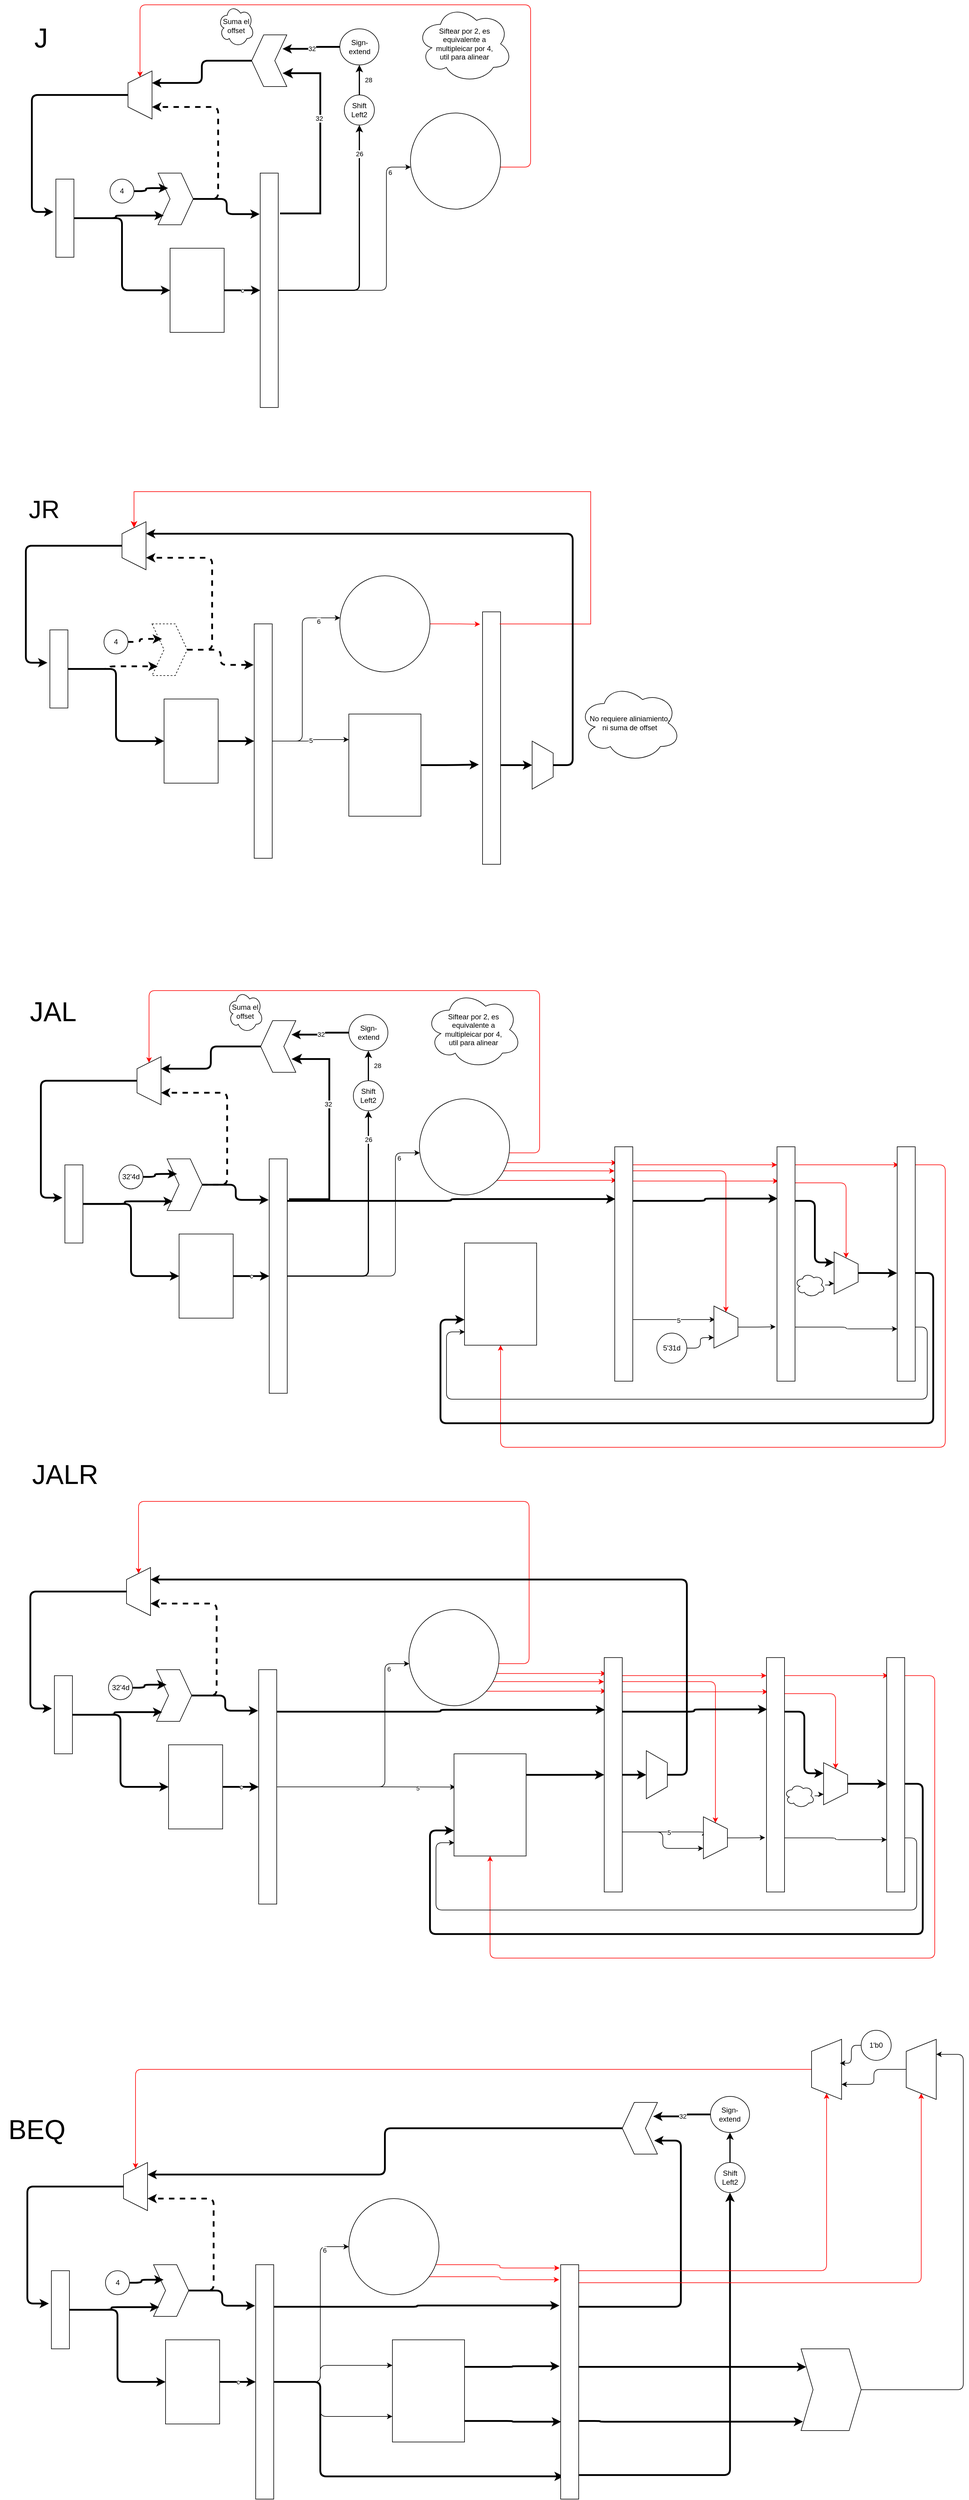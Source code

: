 <mxfile>
    <diagram id="Clc-EmOu-ant7V6aaL-I" name="Page-1">
        <mxGraphModel dx="2450" dy="1098" grid="1" gridSize="10" guides="1" tooltips="1" connect="1" arrows="1" fold="1" page="1" pageScale="1" pageWidth="850" pageHeight="1100" math="0" shadow="0">
            <root>
                <mxCell id="0"/>
                <mxCell id="1" parent="0"/>
                <mxCell id="11" value="c" style="edgeStyle=orthogonalEdgeStyle;html=1;strokeWidth=3;" parent="1" source="2" target="3" edge="1">
                    <mxGeometry relative="1" as="geometry"/>
                </mxCell>
                <mxCell id="2" value="" style="whiteSpace=wrap;html=1;" parent="1" vertex="1">
                    <mxGeometry x="270" y="415" width="90" height="140" as="geometry"/>
                </mxCell>
                <mxCell id="9" style="edgeStyle=orthogonalEdgeStyle;html=1;" parent="1" source="3" target="4" edge="1">
                    <mxGeometry relative="1" as="geometry">
                        <Array as="points">
                            <mxPoint x="630" y="485"/>
                            <mxPoint x="630" y="280"/>
                        </Array>
                    </mxGeometry>
                </mxCell>
                <mxCell id="33" value="6" style="edgeLabel;html=1;align=center;verticalAlign=middle;resizable=0;points=[];" parent="9" vertex="1" connectable="0">
                    <mxGeometry x="0.769" y="-6" relative="1" as="geometry">
                        <mxPoint as="offset"/>
                    </mxGeometry>
                </mxCell>
                <mxCell id="43" style="edgeStyle=orthogonalEdgeStyle;html=1;entryX=0.5;entryY=1;entryDx=0;entryDy=0;strokeColor=#000000;strokeWidth=2;" parent="1" source="3" target="40" edge="1">
                    <mxGeometry relative="1" as="geometry"/>
                </mxCell>
                <mxCell id="45" value="26" style="edgeLabel;html=1;align=center;verticalAlign=middle;resizable=0;points=[];" parent="43" vertex="1" connectable="0">
                    <mxGeometry x="0.766" relative="1" as="geometry">
                        <mxPoint as="offset"/>
                    </mxGeometry>
                </mxCell>
                <mxCell id="3" value="" style="whiteSpace=wrap;html=1;" parent="1" vertex="1">
                    <mxGeometry x="420" y="290" width="30" height="390" as="geometry"/>
                </mxCell>
                <mxCell id="24" style="edgeStyle=orthogonalEdgeStyle;html=1;entryX=1;entryY=0.5;entryDx=0;entryDy=0;strokeColor=#FF0000;" parent="1" source="4" target="5" edge="1">
                    <mxGeometry relative="1" as="geometry">
                        <mxPoint x="830" y="-70" as="targetPoint"/>
                        <Array as="points">
                            <mxPoint x="870" y="280"/>
                            <mxPoint x="870" y="10"/>
                            <mxPoint x="220" y="10"/>
                        </Array>
                    </mxGeometry>
                </mxCell>
                <mxCell id="4" value="" style="ellipse;whiteSpace=wrap;html=1;" parent="1" vertex="1">
                    <mxGeometry x="670" y="190" width="150" height="160" as="geometry"/>
                </mxCell>
                <mxCell id="26" style="edgeStyle=orthogonalEdgeStyle;html=1;strokeColor=#000000;entryX=-0.139;entryY=0.42;entryDx=0;entryDy=0;entryPerimeter=0;strokeWidth=3;" parent="1" source="5" target="16" edge="1">
                    <mxGeometry relative="1" as="geometry">
                        <mxPoint x="20" y="360" as="targetPoint"/>
                        <Array as="points">
                            <mxPoint x="40" y="160"/>
                            <mxPoint x="40" y="355"/>
                        </Array>
                    </mxGeometry>
                </mxCell>
                <mxCell id="5" value="" style="shape=trapezoid;perimeter=trapezoidPerimeter;whiteSpace=wrap;html=1;fixedSize=1;rotation=-90;" parent="1" vertex="1">
                    <mxGeometry x="180" y="140" width="80" height="40" as="geometry"/>
                </mxCell>
                <mxCell id="23" style="edgeStyle=orthogonalEdgeStyle;html=1;entryX=0.75;entryY=1;entryDx=0;entryDy=0;strokeWidth=3;" parent="1" source="6" target="5" edge="1">
                    <mxGeometry relative="1" as="geometry"/>
                </mxCell>
                <mxCell id="6" value="" style="shape=step;perimeter=stepPerimeter;whiteSpace=wrap;html=1;fixedSize=1;fontSize=9;direction=west;" parent="1" vertex="1">
                    <mxGeometry x="405.72" y="60" width="58.55" height="86" as="geometry"/>
                </mxCell>
                <mxCell id="13" value="" style="edgeStyle=segmentEdgeStyle;endArrow=classic;html=1;curved=0;rounded=0;endSize=8;startSize=8;sourcePerimeterSpacing=0;targetPerimeterSpacing=0;exitX=1.101;exitY=0.172;exitDx=0;exitDy=0;exitPerimeter=0;entryX=0.122;entryY=0.258;entryDx=0;entryDy=0;entryPerimeter=0;strokeWidth=3;" parent="1" source="3" target="6" edge="1">
                    <mxGeometry width="100" relative="1" as="geometry">
                        <mxPoint x="470" y="340" as="sourcePoint"/>
                        <mxPoint x="560" y="130" as="targetPoint"/>
                        <Array as="points">
                            <mxPoint x="520" y="357"/>
                            <mxPoint x="520" y="124"/>
                        </Array>
                    </mxGeometry>
                </mxCell>
                <mxCell id="32" value="32" style="edgeLabel;html=1;align=center;verticalAlign=middle;resizable=0;points=[];" parent="13" vertex="1" connectable="0">
                    <mxGeometry x="0.242" y="2" relative="1" as="geometry">
                        <mxPoint as="offset"/>
                    </mxGeometry>
                </mxCell>
                <mxCell id="18" style="edgeStyle=orthogonalEdgeStyle;html=1;entryX=-0.032;entryY=0.175;entryDx=0;entryDy=0;entryPerimeter=0;strokeWidth=3;" parent="1" source="15" target="3" edge="1">
                    <mxGeometry relative="1" as="geometry"/>
                </mxCell>
                <mxCell id="22" style="edgeStyle=orthogonalEdgeStyle;html=1;entryX=0.25;entryY=1;entryDx=0;entryDy=0;strokeWidth=3;dashed=1;" parent="1" source="15" target="5" edge="1">
                    <mxGeometry relative="1" as="geometry">
                        <mxPoint x="340" y="170" as="targetPoint"/>
                        <Array as="points">
                            <mxPoint x="350" y="333"/>
                            <mxPoint x="350" y="180"/>
                        </Array>
                    </mxGeometry>
                </mxCell>
                <mxCell id="15" value="" style="shape=step;perimeter=stepPerimeter;whiteSpace=wrap;html=1;fixedSize=1;fontSize=9;direction=west;rotation=-180;" parent="1" vertex="1">
                    <mxGeometry x="250.0" y="290" width="58.55" height="86" as="geometry"/>
                </mxCell>
                <mxCell id="17" style="edgeStyle=orthogonalEdgeStyle;html=1;entryX=0.161;entryY=0.821;entryDx=0;entryDy=0;entryPerimeter=0;strokeWidth=3;" parent="1" source="16" target="15" edge="1">
                    <mxGeometry relative="1" as="geometry"/>
                </mxCell>
                <mxCell id="25" style="edgeStyle=orthogonalEdgeStyle;html=1;strokeColor=#000000;strokeWidth=3;" parent="1" source="16" target="2" edge="1">
                    <mxGeometry relative="1" as="geometry">
                        <mxPoint x="190" y="480" as="targetPoint"/>
                    </mxGeometry>
                </mxCell>
                <mxCell id="16" value="" style="whiteSpace=wrap;html=1;" parent="1" vertex="1">
                    <mxGeometry x="80" y="300" width="30" height="130" as="geometry"/>
                </mxCell>
                <mxCell id="20" style="edgeStyle=orthogonalEdgeStyle;html=1;entryX=0.284;entryY=0.291;entryDx=0;entryDy=0;entryPerimeter=0;strokeWidth=3;" parent="1" source="19" target="15" edge="1">
                    <mxGeometry relative="1" as="geometry"/>
                </mxCell>
                <mxCell id="19" value="4" style="ellipse;whiteSpace=wrap;html=1;" parent="1" vertex="1">
                    <mxGeometry x="170" y="300" width="40" height="40" as="geometry"/>
                </mxCell>
                <mxCell id="37" value="Suma el offset" style="ellipse;shape=cloud;whiteSpace=wrap;html=1;" parent="1" vertex="1">
                    <mxGeometry x="350" y="10" width="60" height="70" as="geometry"/>
                </mxCell>
                <mxCell id="39" value="Siftear por 2, es&lt;br&gt;equivalente a &lt;br&gt;multipleicar por 4,&lt;br&gt;util para alinear" style="ellipse;shape=cloud;whiteSpace=wrap;html=1;" parent="1" vertex="1">
                    <mxGeometry x="680" y="10" width="160" height="130" as="geometry"/>
                </mxCell>
                <mxCell id="44" value="28" style="edgeStyle=orthogonalEdgeStyle;html=1;strokeColor=#000000;strokeWidth=2;" parent="1" source="40" target="41" edge="1">
                    <mxGeometry y="-15" relative="1" as="geometry">
                        <mxPoint as="offset"/>
                    </mxGeometry>
                </mxCell>
                <mxCell id="40" value="Shift Left2" style="ellipse;whiteSpace=wrap;html=1;" parent="1" vertex="1">
                    <mxGeometry x="560" y="160" width="50" height="50" as="geometry"/>
                </mxCell>
                <mxCell id="42" value="32" style="edgeStyle=orthogonalEdgeStyle;html=1;entryX=0.122;entryY=0.73;entryDx=0;entryDy=0;entryPerimeter=0;strokeColor=#000000;strokeWidth=3;" parent="1" source="41" target="6" edge="1">
                    <mxGeometry relative="1" as="geometry"/>
                </mxCell>
                <mxCell id="41" value="Sign-extend" style="ellipse;whiteSpace=wrap;html=1;" parent="1" vertex="1">
                    <mxGeometry x="552.5" y="50" width="65" height="60" as="geometry"/>
                </mxCell>
                <mxCell id="46" value="J" style="text;html=1;align=center;verticalAlign=middle;resizable=0;points=[];autosize=1;strokeColor=none;fillColor=none;fontSize=45;" parent="1" vertex="1">
                    <mxGeometry x="30" y="30" width="50" height="70" as="geometry"/>
                </mxCell>
                <mxCell id="47" style="edgeStyle=orthogonalEdgeStyle;html=1;strokeWidth=3;" parent="1" source="48" target="53" edge="1">
                    <mxGeometry relative="1" as="geometry"/>
                </mxCell>
                <mxCell id="48" value="" style="whiteSpace=wrap;html=1;" parent="1" vertex="1">
                    <mxGeometry x="260" y="1165" width="90" height="140" as="geometry"/>
                </mxCell>
                <mxCell id="49" style="edgeStyle=orthogonalEdgeStyle;html=1;" parent="1" source="53" target="55" edge="1">
                    <mxGeometry relative="1" as="geometry">
                        <Array as="points">
                            <mxPoint x="490" y="1235"/>
                            <mxPoint x="490" y="1030"/>
                        </Array>
                    </mxGeometry>
                </mxCell>
                <mxCell id="50" value="6" style="edgeLabel;html=1;align=center;verticalAlign=middle;resizable=0;points=[];" parent="49" vertex="1" connectable="0">
                    <mxGeometry x="0.769" y="-6" relative="1" as="geometry">
                        <mxPoint as="offset"/>
                    </mxGeometry>
                </mxCell>
                <mxCell id="80" value="5" style="edgeStyle=orthogonalEdgeStyle;html=1;entryX=0;entryY=0.25;entryDx=0;entryDy=0;strokeColor=#000000;strokeWidth=1;" parent="1" source="53" target="77" edge="1">
                    <mxGeometry relative="1" as="geometry"/>
                </mxCell>
                <mxCell id="53" value="" style="whiteSpace=wrap;html=1;" parent="1" vertex="1">
                    <mxGeometry x="410" y="1040" width="30" height="390" as="geometry"/>
                </mxCell>
                <mxCell id="79" style="edgeStyle=orthogonalEdgeStyle;html=1;entryX=-0.136;entryY=0.049;entryDx=0;entryDy=0;entryPerimeter=0;strokeColor=#FF0000;strokeWidth=1;" parent="1" source="55" target="78" edge="1">
                    <mxGeometry relative="1" as="geometry"/>
                </mxCell>
                <mxCell id="55" value="" style="ellipse;whiteSpace=wrap;html=1;" parent="1" vertex="1">
                    <mxGeometry x="552.5" y="960" width="150" height="160" as="geometry"/>
                </mxCell>
                <mxCell id="56" style="edgeStyle=orthogonalEdgeStyle;html=1;strokeColor=#000000;entryX=-0.139;entryY=0.42;entryDx=0;entryDy=0;entryPerimeter=0;strokeWidth=3;" parent="1" source="57" target="67" edge="1">
                    <mxGeometry relative="1" as="geometry">
                        <mxPoint x="10" y="1110" as="targetPoint"/>
                        <Array as="points">
                            <mxPoint x="30" y="910"/>
                            <mxPoint x="30" y="1105"/>
                        </Array>
                    </mxGeometry>
                </mxCell>
                <mxCell id="57" value="" style="shape=trapezoid;perimeter=trapezoidPerimeter;whiteSpace=wrap;html=1;fixedSize=1;rotation=-90;" parent="1" vertex="1">
                    <mxGeometry x="170" y="890" width="80" height="40" as="geometry"/>
                </mxCell>
                <mxCell id="62" style="edgeStyle=orthogonalEdgeStyle;html=1;entryX=-0.032;entryY=0.175;entryDx=0;entryDy=0;entryPerimeter=0;strokeWidth=3;dashed=1;" parent="1" source="64" target="53" edge="1">
                    <mxGeometry relative="1" as="geometry"/>
                </mxCell>
                <mxCell id="63" style="edgeStyle=orthogonalEdgeStyle;html=1;entryX=0.25;entryY=1;entryDx=0;entryDy=0;strokeWidth=3;dashed=1;" parent="1" source="64" target="57" edge="1">
                    <mxGeometry relative="1" as="geometry">
                        <mxPoint x="330" y="920" as="targetPoint"/>
                        <Array as="points">
                            <mxPoint x="340" y="1083"/>
                            <mxPoint x="340" y="930"/>
                        </Array>
                    </mxGeometry>
                </mxCell>
                <mxCell id="64" value="" style="shape=step;perimeter=stepPerimeter;whiteSpace=wrap;html=1;fixedSize=1;fontSize=9;direction=west;rotation=-180;dashed=1;" parent="1" vertex="1">
                    <mxGeometry x="240" y="1040" width="58.55" height="86" as="geometry"/>
                </mxCell>
                <mxCell id="65" style="edgeStyle=orthogonalEdgeStyle;html=1;entryX=0.161;entryY=0.821;entryDx=0;entryDy=0;entryPerimeter=0;strokeWidth=3;dashed=1;" parent="1" source="67" target="64" edge="1">
                    <mxGeometry relative="1" as="geometry"/>
                </mxCell>
                <mxCell id="66" style="edgeStyle=orthogonalEdgeStyle;html=1;strokeColor=#000000;strokeWidth=3;" parent="1" source="67" target="48" edge="1">
                    <mxGeometry relative="1" as="geometry">
                        <mxPoint x="180" y="1230" as="targetPoint"/>
                    </mxGeometry>
                </mxCell>
                <mxCell id="67" value="" style="whiteSpace=wrap;html=1;" parent="1" vertex="1">
                    <mxGeometry x="70" y="1050" width="30" height="130" as="geometry"/>
                </mxCell>
                <mxCell id="68" style="edgeStyle=orthogonalEdgeStyle;html=1;entryX=0.284;entryY=0.291;entryDx=0;entryDy=0;entryPerimeter=0;strokeWidth=3;dashed=1;" parent="1" source="69" target="64" edge="1">
                    <mxGeometry relative="1" as="geometry"/>
                </mxCell>
                <mxCell id="69" value="4" style="ellipse;whiteSpace=wrap;html=1;" parent="1" vertex="1">
                    <mxGeometry x="160" y="1050" width="40" height="40" as="geometry"/>
                </mxCell>
                <mxCell id="76" value="JR" style="text;html=1;align=center;verticalAlign=middle;resizable=0;points=[];autosize=1;strokeColor=none;fillColor=none;fontSize=42;" parent="1" vertex="1">
                    <mxGeometry x="25" y="820" width="70" height="60" as="geometry"/>
                </mxCell>
                <mxCell id="82" style="edgeStyle=orthogonalEdgeStyle;html=1;entryX=-0.205;entryY=0.605;entryDx=0;entryDy=0;entryPerimeter=0;strokeColor=#000000;strokeWidth=3;" parent="1" source="77" target="78" edge="1">
                    <mxGeometry relative="1" as="geometry"/>
                </mxCell>
                <mxCell id="77" value="" style="whiteSpace=wrap;html=1;" parent="1" vertex="1">
                    <mxGeometry x="567.5" y="1190" width="120" height="170" as="geometry"/>
                </mxCell>
                <mxCell id="90" style="edgeStyle=orthogonalEdgeStyle;html=1;entryX=0.5;entryY=1;entryDx=0;entryDy=0;strokeColor=#000000;strokeWidth=3;" parent="1" source="78" target="85" edge="1">
                    <mxGeometry relative="1" as="geometry">
                        <Array as="points">
                            <mxPoint x="830" y="1275"/>
                            <mxPoint x="830" y="1275"/>
                        </Array>
                    </mxGeometry>
                </mxCell>
                <mxCell id="78" value="" style="whiteSpace=wrap;html=1;" parent="1" vertex="1">
                    <mxGeometry x="790" y="1020" width="30" height="420" as="geometry"/>
                </mxCell>
                <mxCell id="84" value="" style="edgeStyle=segmentEdgeStyle;endArrow=classic;html=1;curved=0;rounded=0;endSize=8;startSize=8;sourcePerimeterSpacing=0;targetPerimeterSpacing=0;strokeColor=#FF0000;strokeWidth=1;exitX=0.947;exitY=0.048;exitDx=0;exitDy=0;exitPerimeter=0;" parent="1" source="78" target="57" edge="1">
                    <mxGeometry width="100" relative="1" as="geometry">
                        <mxPoint x="850" y="1040" as="sourcePoint"/>
                        <mxPoint x="210" y="820" as="targetPoint"/>
                        <Array as="points">
                            <mxPoint x="970" y="1040"/>
                            <mxPoint x="970" y="820"/>
                            <mxPoint x="210" y="820"/>
                        </Array>
                    </mxGeometry>
                </mxCell>
                <mxCell id="91" style="edgeStyle=orthogonalEdgeStyle;html=1;strokeColor=#000000;strokeWidth=3;entryX=0.75;entryY=1;entryDx=0;entryDy=0;" parent="1" source="85" target="57" edge="1">
                    <mxGeometry relative="1" as="geometry">
                        <mxPoint x="600" y="880" as="targetPoint"/>
                        <Array as="points">
                            <mxPoint x="940" y="1275"/>
                            <mxPoint x="940" y="890"/>
                        </Array>
                    </mxGeometry>
                </mxCell>
                <mxCell id="85" value="" style="shape=trapezoid;perimeter=trapezoidPerimeter;whiteSpace=wrap;html=1;fixedSize=1;rotation=90;" parent="1" vertex="1">
                    <mxGeometry x="850" y="1257.5" width="80" height="35" as="geometry"/>
                </mxCell>
                <mxCell id="92" value="No requiere aliniamiento,&lt;br&gt;ni suma de offset" style="ellipse;shape=cloud;whiteSpace=wrap;html=1;" parent="1" vertex="1">
                    <mxGeometry x="950" y="1140" width="170" height="130" as="geometry"/>
                </mxCell>
                <mxCell id="162" value="c" style="edgeStyle=orthogonalEdgeStyle;html=1;strokeWidth=3;" parent="1" source="163" target="168" edge="1">
                    <mxGeometry relative="1" as="geometry"/>
                </mxCell>
                <mxCell id="163" value="" style="whiteSpace=wrap;html=1;" parent="1" vertex="1">
                    <mxGeometry x="285" y="2055.14" width="90" height="140" as="geometry"/>
                </mxCell>
                <mxCell id="164" style="edgeStyle=orthogonalEdgeStyle;html=1;" parent="1" source="168" target="170" edge="1">
                    <mxGeometry relative="1" as="geometry">
                        <Array as="points">
                            <mxPoint x="645" y="2125.14"/>
                            <mxPoint x="645" y="1920.14"/>
                        </Array>
                    </mxGeometry>
                </mxCell>
                <mxCell id="165" value="6" style="edgeLabel;html=1;align=center;verticalAlign=middle;resizable=0;points=[];" parent="164" vertex="1" connectable="0">
                    <mxGeometry x="0.769" y="-6" relative="1" as="geometry">
                        <mxPoint as="offset"/>
                    </mxGeometry>
                </mxCell>
                <mxCell id="166" style="edgeStyle=orthogonalEdgeStyle;html=1;entryX=0.5;entryY=1;entryDx=0;entryDy=0;strokeColor=#000000;strokeWidth=2;" parent="1" source="168" target="188" edge="1">
                    <mxGeometry relative="1" as="geometry"/>
                </mxCell>
                <mxCell id="167" value="26" style="edgeLabel;html=1;align=center;verticalAlign=middle;resizable=0;points=[];" parent="166" vertex="1" connectable="0">
                    <mxGeometry x="0.766" relative="1" as="geometry">
                        <mxPoint as="offset"/>
                    </mxGeometry>
                </mxCell>
                <mxCell id="219" style="edgeStyle=orthogonalEdgeStyle;html=1;entryX=0.04;entryY=0.223;entryDx=0;entryDy=0;entryPerimeter=0;strokeColor=#000000;strokeWidth=3;" parent="1" source="168" target="192" edge="1">
                    <mxGeometry relative="1" as="geometry">
                        <Array as="points">
                            <mxPoint x="738" y="2000"/>
                            <mxPoint x="738" y="1997"/>
                        </Array>
                    </mxGeometry>
                </mxCell>
                <mxCell id="168" value="" style="whiteSpace=wrap;html=1;" parent="1" vertex="1">
                    <mxGeometry x="435" y="1930.14" width="30" height="390" as="geometry"/>
                </mxCell>
                <mxCell id="169" style="edgeStyle=orthogonalEdgeStyle;html=1;entryX=1;entryY=0.5;entryDx=0;entryDy=0;strokeColor=#FF0000;" parent="1" source="170" target="172" edge="1">
                    <mxGeometry relative="1" as="geometry">
                        <mxPoint x="845" y="1570.14" as="targetPoint"/>
                        <Array as="points">
                            <mxPoint x="885" y="1920.14"/>
                            <mxPoint x="885" y="1650.14"/>
                            <mxPoint x="235" y="1650.14"/>
                        </Array>
                    </mxGeometry>
                </mxCell>
                <mxCell id="193" style="edgeStyle=orthogonalEdgeStyle;html=1;entryX=-0.012;entryY=0.103;entryDx=0;entryDy=0;entryPerimeter=0;strokeColor=#FF0000;" parent="1" source="170" target="192" edge="1">
                    <mxGeometry relative="1" as="geometry">
                        <Array as="points">
                            <mxPoint x="900" y="1950"/>
                            <mxPoint x="900" y="1950"/>
                        </Array>
                    </mxGeometry>
                </mxCell>
                <mxCell id="208" style="edgeStyle=orthogonalEdgeStyle;html=1;entryX=0.102;entryY=0.068;entryDx=0;entryDy=0;entryPerimeter=0;strokeColor=#FF0000;" parent="1" source="170" target="192" edge="1">
                    <mxGeometry relative="1" as="geometry">
                        <Array as="points">
                            <mxPoint x="922" y="1937"/>
                        </Array>
                    </mxGeometry>
                </mxCell>
                <mxCell id="213" style="edgeStyle=orthogonalEdgeStyle;html=1;entryX=0.105;entryY=0.143;entryDx=0;entryDy=0;entryPerimeter=0;strokeColor=#FF0000;" parent="1" source="170" target="192" edge="1">
                    <mxGeometry relative="1" as="geometry">
                        <Array as="points">
                            <mxPoint x="880" y="1966"/>
                            <mxPoint x="880" y="1966"/>
                        </Array>
                    </mxGeometry>
                </mxCell>
                <mxCell id="170" value="" style="ellipse;whiteSpace=wrap;html=1;" parent="1" vertex="1">
                    <mxGeometry x="685" y="1830.14" width="150" height="160" as="geometry"/>
                </mxCell>
                <mxCell id="171" style="edgeStyle=orthogonalEdgeStyle;html=1;strokeColor=#000000;entryX=-0.139;entryY=0.42;entryDx=0;entryDy=0;entryPerimeter=0;strokeWidth=3;" parent="1" source="172" target="182" edge="1">
                    <mxGeometry relative="1" as="geometry">
                        <mxPoint x="35" y="2000.14" as="targetPoint"/>
                        <Array as="points">
                            <mxPoint x="55" y="1800.14"/>
                            <mxPoint x="55" y="1995.14"/>
                        </Array>
                    </mxGeometry>
                </mxCell>
                <mxCell id="172" value="" style="shape=trapezoid;perimeter=trapezoidPerimeter;whiteSpace=wrap;html=1;fixedSize=1;rotation=-90;" parent="1" vertex="1">
                    <mxGeometry x="195" y="1780.14" width="80" height="40" as="geometry"/>
                </mxCell>
                <mxCell id="173" style="edgeStyle=orthogonalEdgeStyle;html=1;entryX=0.75;entryY=1;entryDx=0;entryDy=0;strokeWidth=3;" parent="1" source="174" target="172" edge="1">
                    <mxGeometry relative="1" as="geometry"/>
                </mxCell>
                <mxCell id="174" value="" style="shape=step;perimeter=stepPerimeter;whiteSpace=wrap;html=1;fixedSize=1;fontSize=9;direction=west;" parent="1" vertex="1">
                    <mxGeometry x="420.72" y="1700.14" width="58.55" height="86" as="geometry"/>
                </mxCell>
                <mxCell id="175" value="" style="edgeStyle=segmentEdgeStyle;endArrow=classic;html=1;curved=0;rounded=0;endSize=8;startSize=8;sourcePerimeterSpacing=0;targetPerimeterSpacing=0;exitX=1.101;exitY=0.172;exitDx=0;exitDy=0;exitPerimeter=0;entryX=0.122;entryY=0.258;entryDx=0;entryDy=0;entryPerimeter=0;strokeWidth=3;" parent="1" source="168" target="174" edge="1">
                    <mxGeometry width="100" relative="1" as="geometry">
                        <mxPoint x="485" y="1980.14" as="sourcePoint"/>
                        <mxPoint x="575" y="1770.14" as="targetPoint"/>
                        <Array as="points">
                            <mxPoint x="535" y="1997.14"/>
                            <mxPoint x="535" y="1764.14"/>
                        </Array>
                    </mxGeometry>
                </mxCell>
                <mxCell id="176" value="32" style="edgeLabel;html=1;align=center;verticalAlign=middle;resizable=0;points=[];" parent="175" vertex="1" connectable="0">
                    <mxGeometry x="0.242" y="2" relative="1" as="geometry">
                        <mxPoint as="offset"/>
                    </mxGeometry>
                </mxCell>
                <mxCell id="177" style="edgeStyle=orthogonalEdgeStyle;html=1;entryX=-0.032;entryY=0.175;entryDx=0;entryDy=0;entryPerimeter=0;strokeWidth=3;" parent="1" source="179" target="168" edge="1">
                    <mxGeometry relative="1" as="geometry"/>
                </mxCell>
                <mxCell id="178" style="edgeStyle=orthogonalEdgeStyle;html=1;entryX=0.25;entryY=1;entryDx=0;entryDy=0;strokeWidth=3;dashed=1;" parent="1" source="179" target="172" edge="1">
                    <mxGeometry relative="1" as="geometry">
                        <mxPoint x="355" y="1810.14" as="targetPoint"/>
                        <Array as="points">
                            <mxPoint x="365" y="1973.14"/>
                            <mxPoint x="365" y="1820.14"/>
                        </Array>
                    </mxGeometry>
                </mxCell>
                <mxCell id="179" value="" style="shape=step;perimeter=stepPerimeter;whiteSpace=wrap;html=1;fixedSize=1;fontSize=9;direction=west;rotation=-180;" parent="1" vertex="1">
                    <mxGeometry x="265" y="1930.14" width="58.55" height="86" as="geometry"/>
                </mxCell>
                <mxCell id="180" style="edgeStyle=orthogonalEdgeStyle;html=1;entryX=0.161;entryY=0.821;entryDx=0;entryDy=0;entryPerimeter=0;strokeWidth=3;" parent="1" source="182" target="179" edge="1">
                    <mxGeometry relative="1" as="geometry"/>
                </mxCell>
                <mxCell id="181" style="edgeStyle=orthogonalEdgeStyle;html=1;strokeColor=#000000;strokeWidth=3;" parent="1" source="182" target="163" edge="1">
                    <mxGeometry relative="1" as="geometry">
                        <mxPoint x="205" y="2120.14" as="targetPoint"/>
                    </mxGeometry>
                </mxCell>
                <mxCell id="182" value="" style="whiteSpace=wrap;html=1;" parent="1" vertex="1">
                    <mxGeometry x="95" y="1940.14" width="30" height="130" as="geometry"/>
                </mxCell>
                <mxCell id="183" style="edgeStyle=orthogonalEdgeStyle;html=1;entryX=0.284;entryY=0.291;entryDx=0;entryDy=0;entryPerimeter=0;strokeWidth=3;" parent="1" source="184" target="179" edge="1">
                    <mxGeometry relative="1" as="geometry"/>
                </mxCell>
                <mxCell id="184" value="32'4d" style="ellipse;whiteSpace=wrap;html=1;" parent="1" vertex="1">
                    <mxGeometry x="185" y="1940.14" width="40" height="40" as="geometry"/>
                </mxCell>
                <mxCell id="185" value="Suma el offset" style="ellipse;shape=cloud;whiteSpace=wrap;html=1;" parent="1" vertex="1">
                    <mxGeometry x="365" y="1650.14" width="60" height="70" as="geometry"/>
                </mxCell>
                <mxCell id="186" value="Siftear por 2, es&lt;br&gt;equivalente a &lt;br&gt;multipleicar por 4,&lt;br&gt;util para alinear" style="ellipse;shape=cloud;whiteSpace=wrap;html=1;" parent="1" vertex="1">
                    <mxGeometry x="695" y="1650.14" width="160" height="130" as="geometry"/>
                </mxCell>
                <mxCell id="187" value="28" style="edgeStyle=orthogonalEdgeStyle;html=1;strokeColor=#000000;strokeWidth=2;" parent="1" source="188" target="190" edge="1">
                    <mxGeometry y="-15" relative="1" as="geometry">
                        <mxPoint as="offset"/>
                    </mxGeometry>
                </mxCell>
                <mxCell id="188" value="Shift Left2" style="ellipse;whiteSpace=wrap;html=1;" parent="1" vertex="1">
                    <mxGeometry x="575" y="1800.14" width="50" height="50" as="geometry"/>
                </mxCell>
                <mxCell id="189" value="32" style="edgeStyle=orthogonalEdgeStyle;html=1;entryX=0.122;entryY=0.73;entryDx=0;entryDy=0;entryPerimeter=0;strokeColor=#000000;strokeWidth=3;" parent="1" source="190" target="174" edge="1">
                    <mxGeometry relative="1" as="geometry"/>
                </mxCell>
                <mxCell id="190" value="Sign-extend" style="ellipse;whiteSpace=wrap;html=1;" parent="1" vertex="1">
                    <mxGeometry x="567.5" y="1690.14" width="65" height="60" as="geometry"/>
                </mxCell>
                <mxCell id="191" value="JAL" style="text;html=1;align=center;verticalAlign=middle;resizable=0;points=[];autosize=1;strokeColor=none;fillColor=none;fontSize=45;" parent="1" vertex="1">
                    <mxGeometry x="25" y="1650.14" width="100" height="70" as="geometry"/>
                </mxCell>
                <mxCell id="198" style="edgeStyle=orthogonalEdgeStyle;html=1;entryX=0;entryY=0.5;entryDx=0;entryDy=0;strokeColor=#FF0000;" parent="1" source="192" target="196" edge="1">
                    <mxGeometry relative="1" as="geometry">
                        <Array as="points">
                            <mxPoint x="1195" y="1950"/>
                        </Array>
                    </mxGeometry>
                </mxCell>
                <mxCell id="200" style="edgeStyle=orthogonalEdgeStyle;html=1;entryX=0.321;entryY=0.953;entryDx=0;entryDy=0;entryPerimeter=0;strokeColor=#000000;" parent="1" source="192" target="196" edge="1">
                    <mxGeometry relative="1" as="geometry">
                        <Array as="points">
                            <mxPoint x="1108" y="2197"/>
                        </Array>
                    </mxGeometry>
                </mxCell>
                <mxCell id="201" value="5" style="edgeLabel;html=1;align=center;verticalAlign=middle;resizable=0;points=[];" parent="200" vertex="1" connectable="0">
                    <mxGeometry x="0.102" y="-1" relative="1" as="geometry">
                        <mxPoint as="offset"/>
                    </mxGeometry>
                </mxCell>
                <mxCell id="209" style="edgeStyle=orthogonalEdgeStyle;html=1;entryX=0;entryY=0.077;entryDx=0;entryDy=0;entryPerimeter=0;strokeColor=#FF0000;" parent="1" source="192" target="194" edge="1">
                    <mxGeometry relative="1" as="geometry">
                        <Array as="points">
                            <mxPoint x="1100" y="1940"/>
                            <mxPoint x="1100" y="1940"/>
                        </Array>
                    </mxGeometry>
                </mxCell>
                <mxCell id="215" style="edgeStyle=orthogonalEdgeStyle;html=1;entryX=0.073;entryY=0.146;entryDx=0;entryDy=0;entryPerimeter=0;strokeColor=#FF0000;" parent="1" source="192" target="194" edge="1">
                    <mxGeometry relative="1" as="geometry">
                        <Array as="points">
                            <mxPoint x="1100" y="1967"/>
                            <mxPoint x="1100" y="1967"/>
                        </Array>
                    </mxGeometry>
                </mxCell>
                <mxCell id="220" style="edgeStyle=orthogonalEdgeStyle;html=1;entryX=0.04;entryY=0.221;entryDx=0;entryDy=0;entryPerimeter=0;strokeColor=#000000;strokeWidth=3;" parent="1" source="192" target="194" edge="1">
                    <mxGeometry relative="1" as="geometry">
                        <Array as="points">
                            <mxPoint x="1160" y="2000"/>
                            <mxPoint x="1160" y="1996"/>
                        </Array>
                    </mxGeometry>
                </mxCell>
                <mxCell id="192" value="" style="whiteSpace=wrap;html=1;" parent="1" vertex="1">
                    <mxGeometry x="1010" y="1910" width="30" height="390" as="geometry"/>
                </mxCell>
                <mxCell id="207" style="edgeStyle=orthogonalEdgeStyle;html=1;strokeColor=#000000;entryX=0.006;entryY=0.777;entryDx=0;entryDy=0;entryPerimeter=0;" parent="1" source="194" target="206" edge="1">
                    <mxGeometry relative="1" as="geometry">
                        <mxPoint x="1460" y="2210" as="targetPoint"/>
                        <Array as="points">
                            <mxPoint x="1395" y="2210"/>
                            <mxPoint x="1395" y="2213"/>
                        </Array>
                    </mxGeometry>
                </mxCell>
                <mxCell id="210" style="edgeStyle=orthogonalEdgeStyle;html=1;entryX=0.093;entryY=0.077;entryDx=0;entryDy=0;entryPerimeter=0;strokeColor=#FF0000;" parent="1" source="194" target="206" edge="1">
                    <mxGeometry relative="1" as="geometry">
                        <Array as="points">
                            <mxPoint x="1350" y="1940"/>
                            <mxPoint x="1350" y="1940"/>
                        </Array>
                    </mxGeometry>
                </mxCell>
                <mxCell id="217" style="edgeStyle=orthogonalEdgeStyle;html=1;entryX=0;entryY=0.5;entryDx=0;entryDy=0;strokeColor=#FF0000;" parent="1" source="194" target="216" edge="1">
                    <mxGeometry relative="1" as="geometry">
                        <Array as="points">
                            <mxPoint x="1395" y="1970"/>
                        </Array>
                    </mxGeometry>
                </mxCell>
                <mxCell id="221" style="edgeStyle=orthogonalEdgeStyle;html=1;entryX=0.25;entryY=1;entryDx=0;entryDy=0;strokeColor=#000000;strokeWidth=3;" parent="1" source="194" target="216" edge="1">
                    <mxGeometry relative="1" as="geometry">
                        <Array as="points">
                            <mxPoint x="1343" y="2000"/>
                            <mxPoint x="1343" y="2103"/>
                        </Array>
                    </mxGeometry>
                </mxCell>
                <mxCell id="194" value="" style="whiteSpace=wrap;html=1;" parent="1" vertex="1">
                    <mxGeometry x="1280" y="1910" width="30" height="390" as="geometry"/>
                </mxCell>
                <mxCell id="204" style="edgeStyle=orthogonalEdgeStyle;html=1;entryX=-0.076;entryY=0.768;entryDx=0;entryDy=0;entryPerimeter=0;strokeColor=#000000;" parent="1" source="196" target="194" edge="1">
                    <mxGeometry relative="1" as="geometry"/>
                </mxCell>
                <mxCell id="196" value="" style="shape=trapezoid;perimeter=trapezoidPerimeter;whiteSpace=wrap;html=1;fixedSize=1;rotation=90;" parent="1" vertex="1">
                    <mxGeometry x="1160" y="2190" width="70" height="40" as="geometry"/>
                </mxCell>
                <mxCell id="203" style="edgeStyle=orthogonalEdgeStyle;html=1;entryX=0.75;entryY=1;entryDx=0;entryDy=0;strokeColor=#000000;" parent="1" source="202" target="196" edge="1">
                    <mxGeometry relative="1" as="geometry"/>
                </mxCell>
                <mxCell id="202" value="5'31d" style="ellipse;whiteSpace=wrap;html=1;" parent="1" vertex="1">
                    <mxGeometry x="1080" y="2220" width="50" height="50" as="geometry"/>
                </mxCell>
                <mxCell id="212" style="edgeStyle=orthogonalEdgeStyle;html=1;entryX=0.5;entryY=1;entryDx=0;entryDy=0;strokeColor=#FF0000;" parent="1" source="206" target="211" edge="1">
                    <mxGeometry relative="1" as="geometry">
                        <Array as="points">
                            <mxPoint x="1560" y="1940"/>
                            <mxPoint x="1560" y="2410"/>
                            <mxPoint x="820" y="2410"/>
                        </Array>
                    </mxGeometry>
                </mxCell>
                <mxCell id="223" style="edgeStyle=orthogonalEdgeStyle;html=1;entryX=0;entryY=0.75;entryDx=0;entryDy=0;strokeColor=#000000;strokeWidth=3;" parent="1" source="206" target="211" edge="1">
                    <mxGeometry relative="1" as="geometry">
                        <Array as="points">
                            <mxPoint x="1540" y="2120"/>
                            <mxPoint x="1540" y="2370"/>
                            <mxPoint x="720" y="2370"/>
                            <mxPoint x="720" y="2198"/>
                        </Array>
                    </mxGeometry>
                </mxCell>
                <mxCell id="225" style="edgeStyle=orthogonalEdgeStyle;html=1;entryX=0.005;entryY=0.87;entryDx=0;entryDy=0;entryPerimeter=0;strokeColor=#000000;strokeWidth=1;" parent="1" source="206" target="211" edge="1">
                    <mxGeometry relative="1" as="geometry">
                        <Array as="points">
                            <mxPoint x="1530" y="2210"/>
                            <mxPoint x="1530" y="2330"/>
                            <mxPoint x="730" y="2330"/>
                            <mxPoint x="730" y="2218"/>
                        </Array>
                    </mxGeometry>
                </mxCell>
                <mxCell id="206" value="" style="whiteSpace=wrap;html=1;" parent="1" vertex="1">
                    <mxGeometry x="1480" y="1910" width="30" height="390" as="geometry"/>
                </mxCell>
                <mxCell id="211" value="" style="whiteSpace=wrap;html=1;" parent="1" vertex="1">
                    <mxGeometry x="760" y="2070.14" width="120" height="170" as="geometry"/>
                </mxCell>
                <mxCell id="222" style="edgeStyle=orthogonalEdgeStyle;html=1;entryX=-0.005;entryY=0.539;entryDx=0;entryDy=0;entryPerimeter=0;strokeColor=#000000;strokeWidth=3;" parent="1" source="216" target="206" edge="1">
                    <mxGeometry relative="1" as="geometry"/>
                </mxCell>
                <mxCell id="216" value="" style="shape=trapezoid;perimeter=trapezoidPerimeter;whiteSpace=wrap;html=1;fixedSize=1;rotation=90;" parent="1" vertex="1">
                    <mxGeometry x="1360" y="2100" width="70" height="40" as="geometry"/>
                </mxCell>
                <mxCell id="226" style="edgeStyle=orthogonalEdgeStyle;html=1;entryX=0.75;entryY=1;entryDx=0;entryDy=0;strokeColor=#000000;strokeWidth=1;" parent="1" source="218" target="216" edge="1">
                    <mxGeometry relative="1" as="geometry"/>
                </mxCell>
                <mxCell id="218" value="" style="ellipse;shape=cloud;whiteSpace=wrap;html=1;" parent="1" vertex="1">
                    <mxGeometry x="1310" y="2120" width="50" height="40" as="geometry"/>
                </mxCell>
                <mxCell id="262" value="c" style="edgeStyle=orthogonalEdgeStyle;html=1;strokeWidth=3;" parent="1" source="263" target="269" edge="1">
                    <mxGeometry relative="1" as="geometry"/>
                </mxCell>
                <mxCell id="263" value="" style="whiteSpace=wrap;html=1;" parent="1" vertex="1">
                    <mxGeometry x="267.5" y="2905" width="90" height="140" as="geometry"/>
                </mxCell>
                <mxCell id="264" style="edgeStyle=orthogonalEdgeStyle;html=1;" parent="1" source="269" target="274" edge="1">
                    <mxGeometry relative="1" as="geometry">
                        <Array as="points">
                            <mxPoint x="627.5" y="2975"/>
                            <mxPoint x="627.5" y="2770"/>
                        </Array>
                    </mxGeometry>
                </mxCell>
                <mxCell id="265" value="6" style="edgeLabel;html=1;align=center;verticalAlign=middle;resizable=0;points=[];" parent="264" vertex="1" connectable="0">
                    <mxGeometry x="0.769" y="-6" relative="1" as="geometry">
                        <mxPoint as="offset"/>
                    </mxGeometry>
                </mxCell>
                <mxCell id="268" style="edgeStyle=orthogonalEdgeStyle;html=1;entryX=0.04;entryY=0.223;entryDx=0;entryDy=0;entryPerimeter=0;strokeColor=#000000;strokeWidth=3;" parent="1" source="269" target="302" edge="1">
                    <mxGeometry relative="1" as="geometry">
                        <Array as="points">
                            <mxPoint x="720.5" y="2849.86"/>
                            <mxPoint x="720.5" y="2846.86"/>
                        </Array>
                    </mxGeometry>
                </mxCell>
                <mxCell id="322" style="edgeStyle=orthogonalEdgeStyle;html=1;entryX=0.02;entryY=0.325;entryDx=0;entryDy=0;entryPerimeter=0;strokeColor=#000000;strokeWidth=1;fontSize=10;" parent="1" source="269" target="316" edge="1">
                    <mxGeometry relative="1" as="geometry"/>
                </mxCell>
                <mxCell id="323" value="5" style="edgeLabel;html=1;align=center;verticalAlign=middle;resizable=0;points=[];fontSize=10;" parent="322" vertex="1" connectable="0">
                    <mxGeometry x="0.568" y="-1" relative="1" as="geometry">
                        <mxPoint x="1" as="offset"/>
                    </mxGeometry>
                </mxCell>
                <mxCell id="269" value="" style="whiteSpace=wrap;html=1;" parent="1" vertex="1">
                    <mxGeometry x="417.5" y="2780" width="30" height="390" as="geometry"/>
                </mxCell>
                <mxCell id="270" style="edgeStyle=orthogonalEdgeStyle;html=1;entryX=1;entryY=0.5;entryDx=0;entryDy=0;strokeColor=#FF0000;" parent="1" source="274" target="276" edge="1">
                    <mxGeometry relative="1" as="geometry">
                        <mxPoint x="827.5" y="2420" as="targetPoint"/>
                        <Array as="points">
                            <mxPoint x="867.5" y="2770"/>
                            <mxPoint x="867.5" y="2500"/>
                            <mxPoint x="217.5" y="2500"/>
                        </Array>
                    </mxGeometry>
                </mxCell>
                <mxCell id="271" style="edgeStyle=orthogonalEdgeStyle;html=1;entryX=-0.012;entryY=0.103;entryDx=0;entryDy=0;entryPerimeter=0;strokeColor=#FF0000;" parent="1" source="274" target="302" edge="1">
                    <mxGeometry relative="1" as="geometry">
                        <Array as="points">
                            <mxPoint x="882.5" y="2799.86"/>
                            <mxPoint x="882.5" y="2799.86"/>
                        </Array>
                    </mxGeometry>
                </mxCell>
                <mxCell id="272" style="edgeStyle=orthogonalEdgeStyle;html=1;entryX=0.102;entryY=0.068;entryDx=0;entryDy=0;entryPerimeter=0;strokeColor=#FF0000;" parent="1" source="274" target="302" edge="1">
                    <mxGeometry relative="1" as="geometry">
                        <Array as="points">
                            <mxPoint x="904.5" y="2786.86"/>
                        </Array>
                    </mxGeometry>
                </mxCell>
                <mxCell id="273" style="edgeStyle=orthogonalEdgeStyle;html=1;entryX=0.105;entryY=0.143;entryDx=0;entryDy=0;entryPerimeter=0;strokeColor=#FF0000;" parent="1" source="274" target="302" edge="1">
                    <mxGeometry relative="1" as="geometry">
                        <Array as="points">
                            <mxPoint x="862.5" y="2815.86"/>
                            <mxPoint x="862.5" y="2815.86"/>
                        </Array>
                    </mxGeometry>
                </mxCell>
                <mxCell id="274" value="" style="ellipse;whiteSpace=wrap;html=1;" parent="1" vertex="1">
                    <mxGeometry x="667.5" y="2680" width="150" height="160" as="geometry"/>
                </mxCell>
                <mxCell id="275" style="edgeStyle=orthogonalEdgeStyle;html=1;strokeColor=#000000;entryX=-0.139;entryY=0.42;entryDx=0;entryDy=0;entryPerimeter=0;strokeWidth=3;" parent="1" source="276" target="286" edge="1">
                    <mxGeometry relative="1" as="geometry">
                        <mxPoint x="17.5" y="2850" as="targetPoint"/>
                        <Array as="points">
                            <mxPoint x="37.5" y="2650"/>
                            <mxPoint x="37.5" y="2845"/>
                        </Array>
                    </mxGeometry>
                </mxCell>
                <mxCell id="276" value="" style="shape=trapezoid;perimeter=trapezoidPerimeter;whiteSpace=wrap;html=1;fixedSize=1;rotation=-90;" parent="1" vertex="1">
                    <mxGeometry x="177.5" y="2630" width="80" height="40" as="geometry"/>
                </mxCell>
                <mxCell id="281" style="edgeStyle=orthogonalEdgeStyle;html=1;entryX=-0.032;entryY=0.175;entryDx=0;entryDy=0;entryPerimeter=0;strokeWidth=3;" parent="1" source="283" target="269" edge="1">
                    <mxGeometry relative="1" as="geometry"/>
                </mxCell>
                <mxCell id="282" style="edgeStyle=orthogonalEdgeStyle;html=1;entryX=0.25;entryY=1;entryDx=0;entryDy=0;strokeWidth=3;dashed=1;" parent="1" source="283" target="276" edge="1">
                    <mxGeometry relative="1" as="geometry">
                        <mxPoint x="337.5" y="2660" as="targetPoint"/>
                        <Array as="points">
                            <mxPoint x="347.5" y="2823"/>
                            <mxPoint x="347.5" y="2670"/>
                        </Array>
                    </mxGeometry>
                </mxCell>
                <mxCell id="283" value="" style="shape=step;perimeter=stepPerimeter;whiteSpace=wrap;html=1;fixedSize=1;fontSize=9;direction=west;rotation=-180;" parent="1" vertex="1">
                    <mxGeometry x="247.5" y="2780" width="58.55" height="86" as="geometry"/>
                </mxCell>
                <mxCell id="284" style="edgeStyle=orthogonalEdgeStyle;html=1;entryX=0.161;entryY=0.821;entryDx=0;entryDy=0;entryPerimeter=0;strokeWidth=3;" parent="1" source="286" target="283" edge="1">
                    <mxGeometry relative="1" as="geometry"/>
                </mxCell>
                <mxCell id="285" style="edgeStyle=orthogonalEdgeStyle;html=1;strokeColor=#000000;strokeWidth=3;" parent="1" source="286" target="263" edge="1">
                    <mxGeometry relative="1" as="geometry">
                        <mxPoint x="187.5" y="2970" as="targetPoint"/>
                    </mxGeometry>
                </mxCell>
                <mxCell id="286" value="" style="whiteSpace=wrap;html=1;" parent="1" vertex="1">
                    <mxGeometry x="77.5" y="2790" width="30" height="130" as="geometry"/>
                </mxCell>
                <mxCell id="287" style="edgeStyle=orthogonalEdgeStyle;html=1;entryX=0.284;entryY=0.291;entryDx=0;entryDy=0;entryPerimeter=0;strokeWidth=3;" parent="1" source="288" target="283" edge="1">
                    <mxGeometry relative="1" as="geometry"/>
                </mxCell>
                <mxCell id="288" value="32'4d" style="ellipse;whiteSpace=wrap;html=1;" parent="1" vertex="1">
                    <mxGeometry x="167.5" y="2790" width="40" height="40" as="geometry"/>
                </mxCell>
                <mxCell id="296" style="edgeStyle=orthogonalEdgeStyle;html=1;entryX=0;entryY=0.5;entryDx=0;entryDy=0;strokeColor=#FF0000;" parent="1" source="302" target="309" edge="1">
                    <mxGeometry relative="1" as="geometry">
                        <Array as="points">
                            <mxPoint x="1177.5" y="2799.86"/>
                        </Array>
                    </mxGeometry>
                </mxCell>
                <mxCell id="297" style="edgeStyle=orthogonalEdgeStyle;html=1;entryX=0.321;entryY=0.953;entryDx=0;entryDy=0;entryPerimeter=0;strokeColor=#000000;" parent="1" source="302" target="309" edge="1">
                    <mxGeometry relative="1" as="geometry">
                        <Array as="points">
                            <mxPoint x="1159" y="3050"/>
                        </Array>
                    </mxGeometry>
                </mxCell>
                <mxCell id="298" value="5" style="edgeLabel;html=1;align=center;verticalAlign=middle;resizable=0;points=[];" parent="297" vertex="1" connectable="0">
                    <mxGeometry x="0.102" y="-1" relative="1" as="geometry">
                        <mxPoint as="offset"/>
                    </mxGeometry>
                </mxCell>
                <mxCell id="299" style="edgeStyle=orthogonalEdgeStyle;html=1;entryX=0;entryY=0.077;entryDx=0;entryDy=0;entryPerimeter=0;strokeColor=#FF0000;" parent="1" source="302" target="307" edge="1">
                    <mxGeometry relative="1" as="geometry">
                        <Array as="points">
                            <mxPoint x="1082.5" y="2789.86"/>
                            <mxPoint x="1082.5" y="2789.86"/>
                        </Array>
                    </mxGeometry>
                </mxCell>
                <mxCell id="300" style="edgeStyle=orthogonalEdgeStyle;html=1;entryX=0.073;entryY=0.146;entryDx=0;entryDy=0;entryPerimeter=0;strokeColor=#FF0000;" parent="1" source="302" target="307" edge="1">
                    <mxGeometry relative="1" as="geometry">
                        <Array as="points">
                            <mxPoint x="1082.5" y="2816.86"/>
                            <mxPoint x="1082.5" y="2816.86"/>
                        </Array>
                    </mxGeometry>
                </mxCell>
                <mxCell id="301" style="edgeStyle=orthogonalEdgeStyle;html=1;entryX=0.04;entryY=0.221;entryDx=0;entryDy=0;entryPerimeter=0;strokeColor=#000000;strokeWidth=3;" parent="1" source="302" target="307" edge="1">
                    <mxGeometry relative="1" as="geometry">
                        <Array as="points">
                            <mxPoint x="1142.5" y="2849.86"/>
                            <mxPoint x="1142.5" y="2845.86"/>
                        </Array>
                    </mxGeometry>
                </mxCell>
                <mxCell id="321" style="edgeStyle=orthogonalEdgeStyle;html=1;entryX=0.75;entryY=1;entryDx=0;entryDy=0;strokeColor=#000000;strokeWidth=1;fontSize=10;" parent="1" source="302" target="309" edge="1">
                    <mxGeometry relative="1" as="geometry">
                        <Array as="points">
                            <mxPoint x="1090" y="3050"/>
                            <mxPoint x="1090" y="3077"/>
                        </Array>
                    </mxGeometry>
                </mxCell>
                <mxCell id="326" style="edgeStyle=orthogonalEdgeStyle;html=1;entryX=0.5;entryY=1;entryDx=0;entryDy=0;strokeColor=#000000;strokeWidth=3;fontSize=10;" parent="1" source="302" target="324" edge="1">
                    <mxGeometry relative="1" as="geometry"/>
                </mxCell>
                <mxCell id="302" value="" style="whiteSpace=wrap;html=1;" parent="1" vertex="1">
                    <mxGeometry x="992.5" y="2759.86" width="30" height="390" as="geometry"/>
                </mxCell>
                <mxCell id="303" style="edgeStyle=orthogonalEdgeStyle;html=1;strokeColor=#000000;entryX=0.006;entryY=0.777;entryDx=0;entryDy=0;entryPerimeter=0;" parent="1" source="307" target="315" edge="1">
                    <mxGeometry relative="1" as="geometry">
                        <mxPoint x="1442.5" y="3059.86" as="targetPoint"/>
                        <Array as="points">
                            <mxPoint x="1377.5" y="3059.86"/>
                            <mxPoint x="1377.5" y="3062.86"/>
                        </Array>
                    </mxGeometry>
                </mxCell>
                <mxCell id="304" style="edgeStyle=orthogonalEdgeStyle;html=1;entryX=0.093;entryY=0.077;entryDx=0;entryDy=0;entryPerimeter=0;strokeColor=#FF0000;" parent="1" source="307" target="315" edge="1">
                    <mxGeometry relative="1" as="geometry">
                        <Array as="points">
                            <mxPoint x="1332.5" y="2789.86"/>
                            <mxPoint x="1332.5" y="2789.86"/>
                        </Array>
                    </mxGeometry>
                </mxCell>
                <mxCell id="305" style="edgeStyle=orthogonalEdgeStyle;html=1;entryX=0;entryY=0.5;entryDx=0;entryDy=0;strokeColor=#FF0000;" parent="1" source="307" target="318" edge="1">
                    <mxGeometry relative="1" as="geometry">
                        <Array as="points">
                            <mxPoint x="1377.5" y="2819.86"/>
                        </Array>
                    </mxGeometry>
                </mxCell>
                <mxCell id="306" style="edgeStyle=orthogonalEdgeStyle;html=1;entryX=0.25;entryY=1;entryDx=0;entryDy=0;strokeColor=#000000;strokeWidth=3;" parent="1" source="307" target="318" edge="1">
                    <mxGeometry relative="1" as="geometry">
                        <Array as="points">
                            <mxPoint x="1325.5" y="2849.86"/>
                            <mxPoint x="1325.5" y="2952.86"/>
                        </Array>
                    </mxGeometry>
                </mxCell>
                <mxCell id="307" value="" style="whiteSpace=wrap;html=1;" parent="1" vertex="1">
                    <mxGeometry x="1262.5" y="2759.86" width="30" height="390" as="geometry"/>
                </mxCell>
                <mxCell id="308" style="edgeStyle=orthogonalEdgeStyle;html=1;entryX=-0.076;entryY=0.768;entryDx=0;entryDy=0;entryPerimeter=0;strokeColor=#000000;" parent="1" source="309" target="307" edge="1">
                    <mxGeometry relative="1" as="geometry"/>
                </mxCell>
                <mxCell id="309" value="" style="shape=trapezoid;perimeter=trapezoidPerimeter;whiteSpace=wrap;html=1;fixedSize=1;rotation=90;" parent="1" vertex="1">
                    <mxGeometry x="1142.5" y="3039.86" width="70" height="40" as="geometry"/>
                </mxCell>
                <mxCell id="312" style="edgeStyle=orthogonalEdgeStyle;html=1;entryX=0.5;entryY=1;entryDx=0;entryDy=0;strokeColor=#FF0000;" parent="1" source="315" target="316" edge="1">
                    <mxGeometry relative="1" as="geometry">
                        <Array as="points">
                            <mxPoint x="1542.5" y="2789.86"/>
                            <mxPoint x="1542.5" y="3259.86"/>
                            <mxPoint x="802.5" y="3259.86"/>
                        </Array>
                    </mxGeometry>
                </mxCell>
                <mxCell id="313" style="edgeStyle=orthogonalEdgeStyle;html=1;entryX=0;entryY=0.75;entryDx=0;entryDy=0;strokeColor=#000000;strokeWidth=3;" parent="1" source="315" target="316" edge="1">
                    <mxGeometry relative="1" as="geometry">
                        <Array as="points">
                            <mxPoint x="1522.5" y="2969.86"/>
                            <mxPoint x="1522.5" y="3219.86"/>
                            <mxPoint x="702.5" y="3219.86"/>
                            <mxPoint x="702.5" y="3047.86"/>
                        </Array>
                    </mxGeometry>
                </mxCell>
                <mxCell id="314" style="edgeStyle=orthogonalEdgeStyle;html=1;entryX=0.005;entryY=0.87;entryDx=0;entryDy=0;entryPerimeter=0;strokeColor=#000000;strokeWidth=1;" parent="1" source="315" target="316" edge="1">
                    <mxGeometry relative="1" as="geometry">
                        <Array as="points">
                            <mxPoint x="1512.5" y="3059.86"/>
                            <mxPoint x="1512.5" y="3179.86"/>
                            <mxPoint x="712.5" y="3179.86"/>
                            <mxPoint x="712.5" y="3067.86"/>
                        </Array>
                    </mxGeometry>
                </mxCell>
                <mxCell id="315" value="" style="whiteSpace=wrap;html=1;" parent="1" vertex="1">
                    <mxGeometry x="1462.5" y="2759.86" width="30" height="390" as="geometry"/>
                </mxCell>
                <mxCell id="325" style="edgeStyle=orthogonalEdgeStyle;html=1;entryX=0;entryY=0.5;entryDx=0;entryDy=0;strokeColor=#000000;strokeWidth=3;fontSize=10;" parent="1" source="316" target="302" edge="1">
                    <mxGeometry relative="1" as="geometry">
                        <Array as="points">
                            <mxPoint x="900" y="2955"/>
                            <mxPoint x="900" y="2955"/>
                        </Array>
                    </mxGeometry>
                </mxCell>
                <mxCell id="316" value="" style="whiteSpace=wrap;html=1;" parent="1" vertex="1">
                    <mxGeometry x="742.5" y="2920" width="120" height="170" as="geometry"/>
                </mxCell>
                <mxCell id="317" style="edgeStyle=orthogonalEdgeStyle;html=1;entryX=-0.005;entryY=0.539;entryDx=0;entryDy=0;entryPerimeter=0;strokeColor=#000000;strokeWidth=3;" parent="1" source="318" target="315" edge="1">
                    <mxGeometry relative="1" as="geometry"/>
                </mxCell>
                <mxCell id="318" value="" style="shape=trapezoid;perimeter=trapezoidPerimeter;whiteSpace=wrap;html=1;fixedSize=1;rotation=90;" parent="1" vertex="1">
                    <mxGeometry x="1342.5" y="2949.86" width="70" height="40" as="geometry"/>
                </mxCell>
                <mxCell id="319" style="edgeStyle=orthogonalEdgeStyle;html=1;entryX=0.75;entryY=1;entryDx=0;entryDy=0;strokeColor=#000000;strokeWidth=1;" parent="1" source="320" target="318" edge="1">
                    <mxGeometry relative="1" as="geometry"/>
                </mxCell>
                <mxCell id="320" value="" style="ellipse;shape=cloud;whiteSpace=wrap;html=1;" parent="1" vertex="1">
                    <mxGeometry x="1292.5" y="2969.86" width="50" height="40" as="geometry"/>
                </mxCell>
                <mxCell id="327" style="edgeStyle=orthogonalEdgeStyle;html=1;strokeColor=#000000;strokeWidth=3;fontSize=10;entryX=0.75;entryY=1;entryDx=0;entryDy=0;" parent="1" source="324" target="276" edge="1">
                    <mxGeometry relative="1" as="geometry">
                        <mxPoint x="1100" y="2690" as="targetPoint"/>
                        <Array as="points">
                            <mxPoint x="1130" y="2955"/>
                            <mxPoint x="1130" y="2630"/>
                        </Array>
                    </mxGeometry>
                </mxCell>
                <mxCell id="324" value="" style="shape=trapezoid;perimeter=trapezoidPerimeter;whiteSpace=wrap;html=1;fixedSize=1;rotation=90;" parent="1" vertex="1">
                    <mxGeometry x="1040" y="2937.36" width="80" height="35" as="geometry"/>
                </mxCell>
                <mxCell id="329" value="JALR" style="text;html=1;align=center;verticalAlign=middle;resizable=0;points=[];autosize=1;strokeColor=none;fillColor=none;fontSize=45;" parent="1" vertex="1">
                    <mxGeometry x="30" y="2420" width="130" height="70" as="geometry"/>
                </mxCell>
                <mxCell id="330" value="c" style="edgeStyle=orthogonalEdgeStyle;html=1;strokeWidth=3;" parent="1" source="331" target="336" edge="1">
                    <mxGeometry relative="1" as="geometry"/>
                </mxCell>
                <mxCell id="331" value="" style="whiteSpace=wrap;html=1;" parent="1" vertex="1">
                    <mxGeometry x="262.5" y="3895" width="90" height="140" as="geometry"/>
                </mxCell>
                <mxCell id="332" style="edgeStyle=orthogonalEdgeStyle;html=1;" parent="1" source="336" target="338" edge="1">
                    <mxGeometry relative="1" as="geometry">
                        <Array as="points">
                            <mxPoint x="520" y="3965"/>
                            <mxPoint x="520" y="3740"/>
                        </Array>
                    </mxGeometry>
                </mxCell>
                <mxCell id="333" value="6" style="edgeLabel;html=1;align=center;verticalAlign=middle;resizable=0;points=[];" parent="332" vertex="1" connectable="0">
                    <mxGeometry x="0.769" y="-6" relative="1" as="geometry">
                        <mxPoint as="offset"/>
                    </mxGeometry>
                </mxCell>
                <mxCell id="361" style="edgeStyle=orthogonalEdgeStyle;html=1;strokeColor=#000000;strokeWidth=3;fontSize=10;entryX=-0.07;entryY=0.174;entryDx=0;entryDy=0;entryPerimeter=0;" parent="1" source="336" target="360" edge="1">
                    <mxGeometry relative="1" as="geometry">
                        <mxPoint x="890" y="3860" as="targetPoint"/>
                        <Array as="points">
                            <mxPoint x="681" y="3840"/>
                            <mxPoint x="681" y="3838"/>
                        </Array>
                    </mxGeometry>
                </mxCell>
                <mxCell id="365" style="edgeStyle=orthogonalEdgeStyle;html=1;entryX=0.168;entryY=0.903;entryDx=0;entryDy=0;entryPerimeter=0;strokeWidth=3;" parent="1" source="336" target="360" edge="1">
                    <mxGeometry relative="1" as="geometry">
                        <Array as="points">
                            <mxPoint x="520" y="3965"/>
                            <mxPoint x="520" y="4122"/>
                        </Array>
                    </mxGeometry>
                </mxCell>
                <mxCell id="367" style="edgeStyle=orthogonalEdgeStyle;html=1;entryX=0;entryY=0.25;entryDx=0;entryDy=0;strokeWidth=1;" parent="1" source="336" target="366" edge="1">
                    <mxGeometry relative="1" as="geometry">
                        <Array as="points">
                            <mxPoint x="520" y="3965"/>
                            <mxPoint x="520" y="3938"/>
                        </Array>
                    </mxGeometry>
                </mxCell>
                <mxCell id="368" style="edgeStyle=orthogonalEdgeStyle;html=1;entryX=0;entryY=0.75;entryDx=0;entryDy=0;strokeWidth=1;" parent="1" source="336" target="366" edge="1">
                    <mxGeometry relative="1" as="geometry">
                        <Array as="points">
                            <mxPoint x="520" y="3965"/>
                            <mxPoint x="520" y="4023"/>
                        </Array>
                    </mxGeometry>
                </mxCell>
                <mxCell id="336" value="" style="whiteSpace=wrap;html=1;" parent="1" vertex="1">
                    <mxGeometry x="412.5" y="3770" width="30" height="390" as="geometry"/>
                </mxCell>
                <mxCell id="374" style="edgeStyle=orthogonalEdgeStyle;html=1;entryX=-0.059;entryY=0.014;entryDx=0;entryDy=0;entryPerimeter=0;strokeWidth=1;strokeColor=#FF0000;" parent="1" source="338" target="360" edge="1">
                    <mxGeometry relative="1" as="geometry">
                        <Array as="points">
                            <mxPoint x="819" y="3770"/>
                            <mxPoint x="819" y="3775"/>
                        </Array>
                    </mxGeometry>
                </mxCell>
                <mxCell id="375" style="edgeStyle=orthogonalEdgeStyle;html=1;entryX=-0.083;entryY=0.064;entryDx=0;entryDy=0;entryPerimeter=0;strokeWidth=1;strokeColor=#FF0000;" parent="1" source="338" target="360" edge="1">
                    <mxGeometry relative="1" as="geometry">
                        <Array as="points">
                            <mxPoint x="819" y="3790"/>
                            <mxPoint x="819" y="3795"/>
                        </Array>
                    </mxGeometry>
                </mxCell>
                <mxCell id="338" value="" style="ellipse;whiteSpace=wrap;html=1;" parent="1" vertex="1">
                    <mxGeometry x="567.5" y="3660" width="150" height="160" as="geometry"/>
                </mxCell>
                <mxCell id="339" style="edgeStyle=orthogonalEdgeStyle;html=1;strokeColor=#000000;entryX=-0.139;entryY=0.42;entryDx=0;entryDy=0;entryPerimeter=0;strokeWidth=3;" parent="1" source="340" target="350" edge="1">
                    <mxGeometry relative="1" as="geometry">
                        <mxPoint x="12.5" y="3840" as="targetPoint"/>
                        <Array as="points">
                            <mxPoint x="32.5" y="3640"/>
                            <mxPoint x="32.5" y="3835"/>
                        </Array>
                    </mxGeometry>
                </mxCell>
                <mxCell id="340" value="" style="shape=trapezoid;perimeter=trapezoidPerimeter;whiteSpace=wrap;html=1;fixedSize=1;rotation=-90;" parent="1" vertex="1">
                    <mxGeometry x="172.5" y="3620" width="80" height="40" as="geometry"/>
                </mxCell>
                <mxCell id="386" style="edgeStyle=orthogonalEdgeStyle;html=1;entryX=0.75;entryY=1;entryDx=0;entryDy=0;strokeColor=#000000;strokeWidth=3;" parent="1" source="342" target="340" edge="1">
                    <mxGeometry relative="1" as="geometry"/>
                </mxCell>
                <mxCell id="342" value="" style="shape=step;perimeter=stepPerimeter;whiteSpace=wrap;html=1;fixedSize=1;fontSize=9;direction=west;" parent="1" vertex="1">
                    <mxGeometry x="1022.5" y="3500" width="58.55" height="86" as="geometry"/>
                </mxCell>
                <mxCell id="345" style="edgeStyle=orthogonalEdgeStyle;html=1;entryX=-0.032;entryY=0.175;entryDx=0;entryDy=0;entryPerimeter=0;strokeWidth=3;" parent="1" source="347" target="336" edge="1">
                    <mxGeometry relative="1" as="geometry"/>
                </mxCell>
                <mxCell id="346" style="edgeStyle=orthogonalEdgeStyle;html=1;entryX=0.25;entryY=1;entryDx=0;entryDy=0;strokeWidth=3;dashed=1;" parent="1" source="347" target="340" edge="1">
                    <mxGeometry relative="1" as="geometry">
                        <mxPoint x="332.5" y="3650" as="targetPoint"/>
                        <Array as="points">
                            <mxPoint x="342.5" y="3813"/>
                            <mxPoint x="342.5" y="3660"/>
                        </Array>
                    </mxGeometry>
                </mxCell>
                <mxCell id="347" value="" style="shape=step;perimeter=stepPerimeter;whiteSpace=wrap;html=1;fixedSize=1;fontSize=9;direction=west;rotation=-180;" parent="1" vertex="1">
                    <mxGeometry x="242.5" y="3770" width="58.55" height="86" as="geometry"/>
                </mxCell>
                <mxCell id="348" style="edgeStyle=orthogonalEdgeStyle;html=1;entryX=0.161;entryY=0.821;entryDx=0;entryDy=0;entryPerimeter=0;strokeWidth=3;" parent="1" source="350" target="347" edge="1">
                    <mxGeometry relative="1" as="geometry"/>
                </mxCell>
                <mxCell id="349" style="edgeStyle=orthogonalEdgeStyle;html=1;strokeColor=#000000;strokeWidth=3;" parent="1" source="350" target="331" edge="1">
                    <mxGeometry relative="1" as="geometry">
                        <mxPoint x="182.5" y="3960" as="targetPoint"/>
                    </mxGeometry>
                </mxCell>
                <mxCell id="350" value="" style="whiteSpace=wrap;html=1;" parent="1" vertex="1">
                    <mxGeometry x="72.5" y="3780" width="30" height="130" as="geometry"/>
                </mxCell>
                <mxCell id="351" style="edgeStyle=orthogonalEdgeStyle;html=1;entryX=0.284;entryY=0.291;entryDx=0;entryDy=0;entryPerimeter=0;strokeWidth=3;" parent="1" source="352" target="347" edge="1">
                    <mxGeometry relative="1" as="geometry"/>
                </mxCell>
                <mxCell id="352" value="4" style="ellipse;whiteSpace=wrap;html=1;" parent="1" vertex="1">
                    <mxGeometry x="162.5" y="3780" width="40" height="40" as="geometry"/>
                </mxCell>
                <mxCell id="355" value="" style="edgeStyle=orthogonalEdgeStyle;html=1;strokeColor=#000000;strokeWidth=2;" parent="1" source="356" target="358" edge="1">
                    <mxGeometry y="-15" relative="1" as="geometry">
                        <mxPoint as="offset"/>
                    </mxGeometry>
                </mxCell>
                <mxCell id="356" value="Shift Left2" style="ellipse;whiteSpace=wrap;html=1;" parent="1" vertex="1">
                    <mxGeometry x="1176.78" y="3600" width="50" height="50" as="geometry"/>
                </mxCell>
                <mxCell id="357" value="32" style="edgeStyle=orthogonalEdgeStyle;html=1;entryX=0.122;entryY=0.73;entryDx=0;entryDy=0;entryPerimeter=0;strokeColor=#000000;strokeWidth=3;" parent="1" source="358" target="342" edge="1">
                    <mxGeometry relative="1" as="geometry"/>
                </mxCell>
                <mxCell id="358" value="Sign-extend" style="ellipse;whiteSpace=wrap;html=1;" parent="1" vertex="1">
                    <mxGeometry x="1169.28" y="3490" width="65" height="60" as="geometry"/>
                </mxCell>
                <mxCell id="359" value="BEQ" style="text;html=1;align=center;verticalAlign=middle;resizable=0;points=[];autosize=1;strokeColor=none;fillColor=none;fontSize=45;" parent="1" vertex="1">
                    <mxGeometry x="-12.5" y="3510" width="120" height="70" as="geometry"/>
                </mxCell>
                <mxCell id="362" style="edgeStyle=orthogonalEdgeStyle;html=1;entryX=0.093;entryY=0.262;entryDx=0;entryDy=0;entryPerimeter=0;strokeColor=#000000;strokeWidth=3;fontSize=10;" parent="1" source="360" target="342" edge="1">
                    <mxGeometry relative="1" as="geometry">
                        <Array as="points">
                            <mxPoint x="1120" y="3840"/>
                            <mxPoint x="1120" y="3564"/>
                        </Array>
                    </mxGeometry>
                </mxCell>
                <mxCell id="376" style="edgeStyle=orthogonalEdgeStyle;html=1;entryX=0.5;entryY=1;entryDx=0;entryDy=0;strokeColor=#000000;strokeWidth=3;" parent="1" source="360" target="356" edge="1">
                    <mxGeometry relative="1" as="geometry">
                        <Array as="points">
                            <mxPoint x="1202" y="4120"/>
                        </Array>
                    </mxGeometry>
                </mxCell>
                <mxCell id="379" style="edgeStyle=orthogonalEdgeStyle;html=1;entryX=0.086;entryY=0.221;entryDx=0;entryDy=0;entryPerimeter=0;strokeColor=#000000;strokeWidth=3;" parent="1" source="360" target="377" edge="1">
                    <mxGeometry relative="1" as="geometry">
                        <Array as="points">
                            <mxPoint x="970" y="3940"/>
                            <mxPoint x="970" y="3940"/>
                        </Array>
                    </mxGeometry>
                </mxCell>
                <mxCell id="380" style="edgeStyle=orthogonalEdgeStyle;html=1;entryX=0.033;entryY=0.891;entryDx=0;entryDy=0;entryPerimeter=0;strokeColor=#000000;strokeWidth=3;" parent="1" source="360" target="377" edge="1">
                    <mxGeometry relative="1" as="geometry">
                        <Array as="points">
                            <mxPoint x="986" y="4030"/>
                            <mxPoint x="986" y="4031"/>
                        </Array>
                    </mxGeometry>
                </mxCell>
                <mxCell id="382" style="edgeStyle=orthogonalEdgeStyle;html=1;entryX=0;entryY=0.5;entryDx=0;entryDy=0;strokeColor=#FF0000;strokeWidth=1;" parent="1" source="360" target="363" edge="1">
                    <mxGeometry relative="1" as="geometry">
                        <Array as="points">
                            <mxPoint x="1363" y="3780"/>
                        </Array>
                    </mxGeometry>
                </mxCell>
                <mxCell id="383" style="edgeStyle=orthogonalEdgeStyle;html=1;entryX=0;entryY=0.5;entryDx=0;entryDy=0;strokeColor=#FF0000;strokeWidth=1;" parent="1" source="360" target="381" edge="1">
                    <mxGeometry relative="1" as="geometry">
                        <Array as="points">
                            <mxPoint x="1520" y="3800"/>
                        </Array>
                    </mxGeometry>
                </mxCell>
                <mxCell id="360" value="" style="whiteSpace=wrap;html=1;" parent="1" vertex="1">
                    <mxGeometry x="920" y="3770" width="30" height="390" as="geometry"/>
                </mxCell>
                <mxCell id="387" style="edgeStyle=orthogonalEdgeStyle;html=1;strokeColor=#FF0000;strokeWidth=1;" parent="1" source="363" target="340" edge="1">
                    <mxGeometry relative="1" as="geometry"/>
                </mxCell>
                <mxCell id="363" value="" style="shape=trapezoid;perimeter=trapezoidPerimeter;whiteSpace=wrap;html=1;fixedSize=1;rotation=-90;" parent="1" vertex="1">
                    <mxGeometry x="1312.5" y="3420" width="100" height="50" as="geometry"/>
                </mxCell>
                <mxCell id="370" style="edgeStyle=orthogonalEdgeStyle;html=1;entryX=-0.059;entryY=0.433;entryDx=0;entryDy=0;entryPerimeter=0;strokeWidth=3;" parent="1" source="366" target="360" edge="1">
                    <mxGeometry relative="1" as="geometry">
                        <Array as="points">
                            <mxPoint x="840" y="3940"/>
                            <mxPoint x="840" y="3939"/>
                        </Array>
                    </mxGeometry>
                </mxCell>
                <mxCell id="371" style="edgeStyle=orthogonalEdgeStyle;html=1;entryX=0.021;entryY=0.67;entryDx=0;entryDy=0;entryPerimeter=0;strokeWidth=3;" parent="1" source="366" target="360" edge="1">
                    <mxGeometry relative="1" as="geometry">
                        <Array as="points">
                            <mxPoint x="840" y="4030"/>
                            <mxPoint x="840" y="4031"/>
                        </Array>
                    </mxGeometry>
                </mxCell>
                <mxCell id="366" value="" style="whiteSpace=wrap;html=1;" parent="1" vertex="1">
                    <mxGeometry x="640" y="3895" width="120" height="170" as="geometry"/>
                </mxCell>
                <mxCell id="385" style="edgeStyle=orthogonalEdgeStyle;html=1;entryX=0.75;entryY=1;entryDx=0;entryDy=0;strokeColor=#000000;strokeWidth=1;" parent="1" source="377" target="381" edge="1">
                    <mxGeometry relative="1" as="geometry">
                        <Array as="points">
                            <mxPoint x="1590" y="3978"/>
                            <mxPoint x="1590" y="3420"/>
                        </Array>
                    </mxGeometry>
                </mxCell>
                <mxCell id="377" value="" style="shape=step;perimeter=stepPerimeter;whiteSpace=wrap;html=1;fixedSize=1;fontSize=9;direction=west;rotation=-180;" parent="1" vertex="1">
                    <mxGeometry x="1320" y="3910" width="100" height="136" as="geometry"/>
                </mxCell>
                <mxCell id="388" style="edgeStyle=orthogonalEdgeStyle;html=1;entryX=0.25;entryY=1;entryDx=0;entryDy=0;strokeColor=#000000;strokeWidth=1;" parent="1" source="381" target="363" edge="1">
                    <mxGeometry relative="1" as="geometry"/>
                </mxCell>
                <mxCell id="381" value="" style="shape=trapezoid;perimeter=trapezoidPerimeter;whiteSpace=wrap;html=1;fixedSize=1;rotation=-90;" parent="1" vertex="1">
                    <mxGeometry x="1470" y="3420" width="100" height="50" as="geometry"/>
                </mxCell>
                <mxCell id="390" style="edgeStyle=orthogonalEdgeStyle;html=1;entryX=0.602;entryY=0.944;entryDx=0;entryDy=0;entryPerimeter=0;strokeColor=#000000;strokeWidth=1;" parent="1" source="389" target="363" edge="1">
                    <mxGeometry relative="1" as="geometry"/>
                </mxCell>
                <mxCell id="389" value="1'b0" style="ellipse;whiteSpace=wrap;html=1;" parent="1" vertex="1">
                    <mxGeometry x="1420" y="3380" width="50" height="50" as="geometry"/>
                </mxCell>
            </root>
        </mxGraphModel>
    </diagram>
</mxfile>
